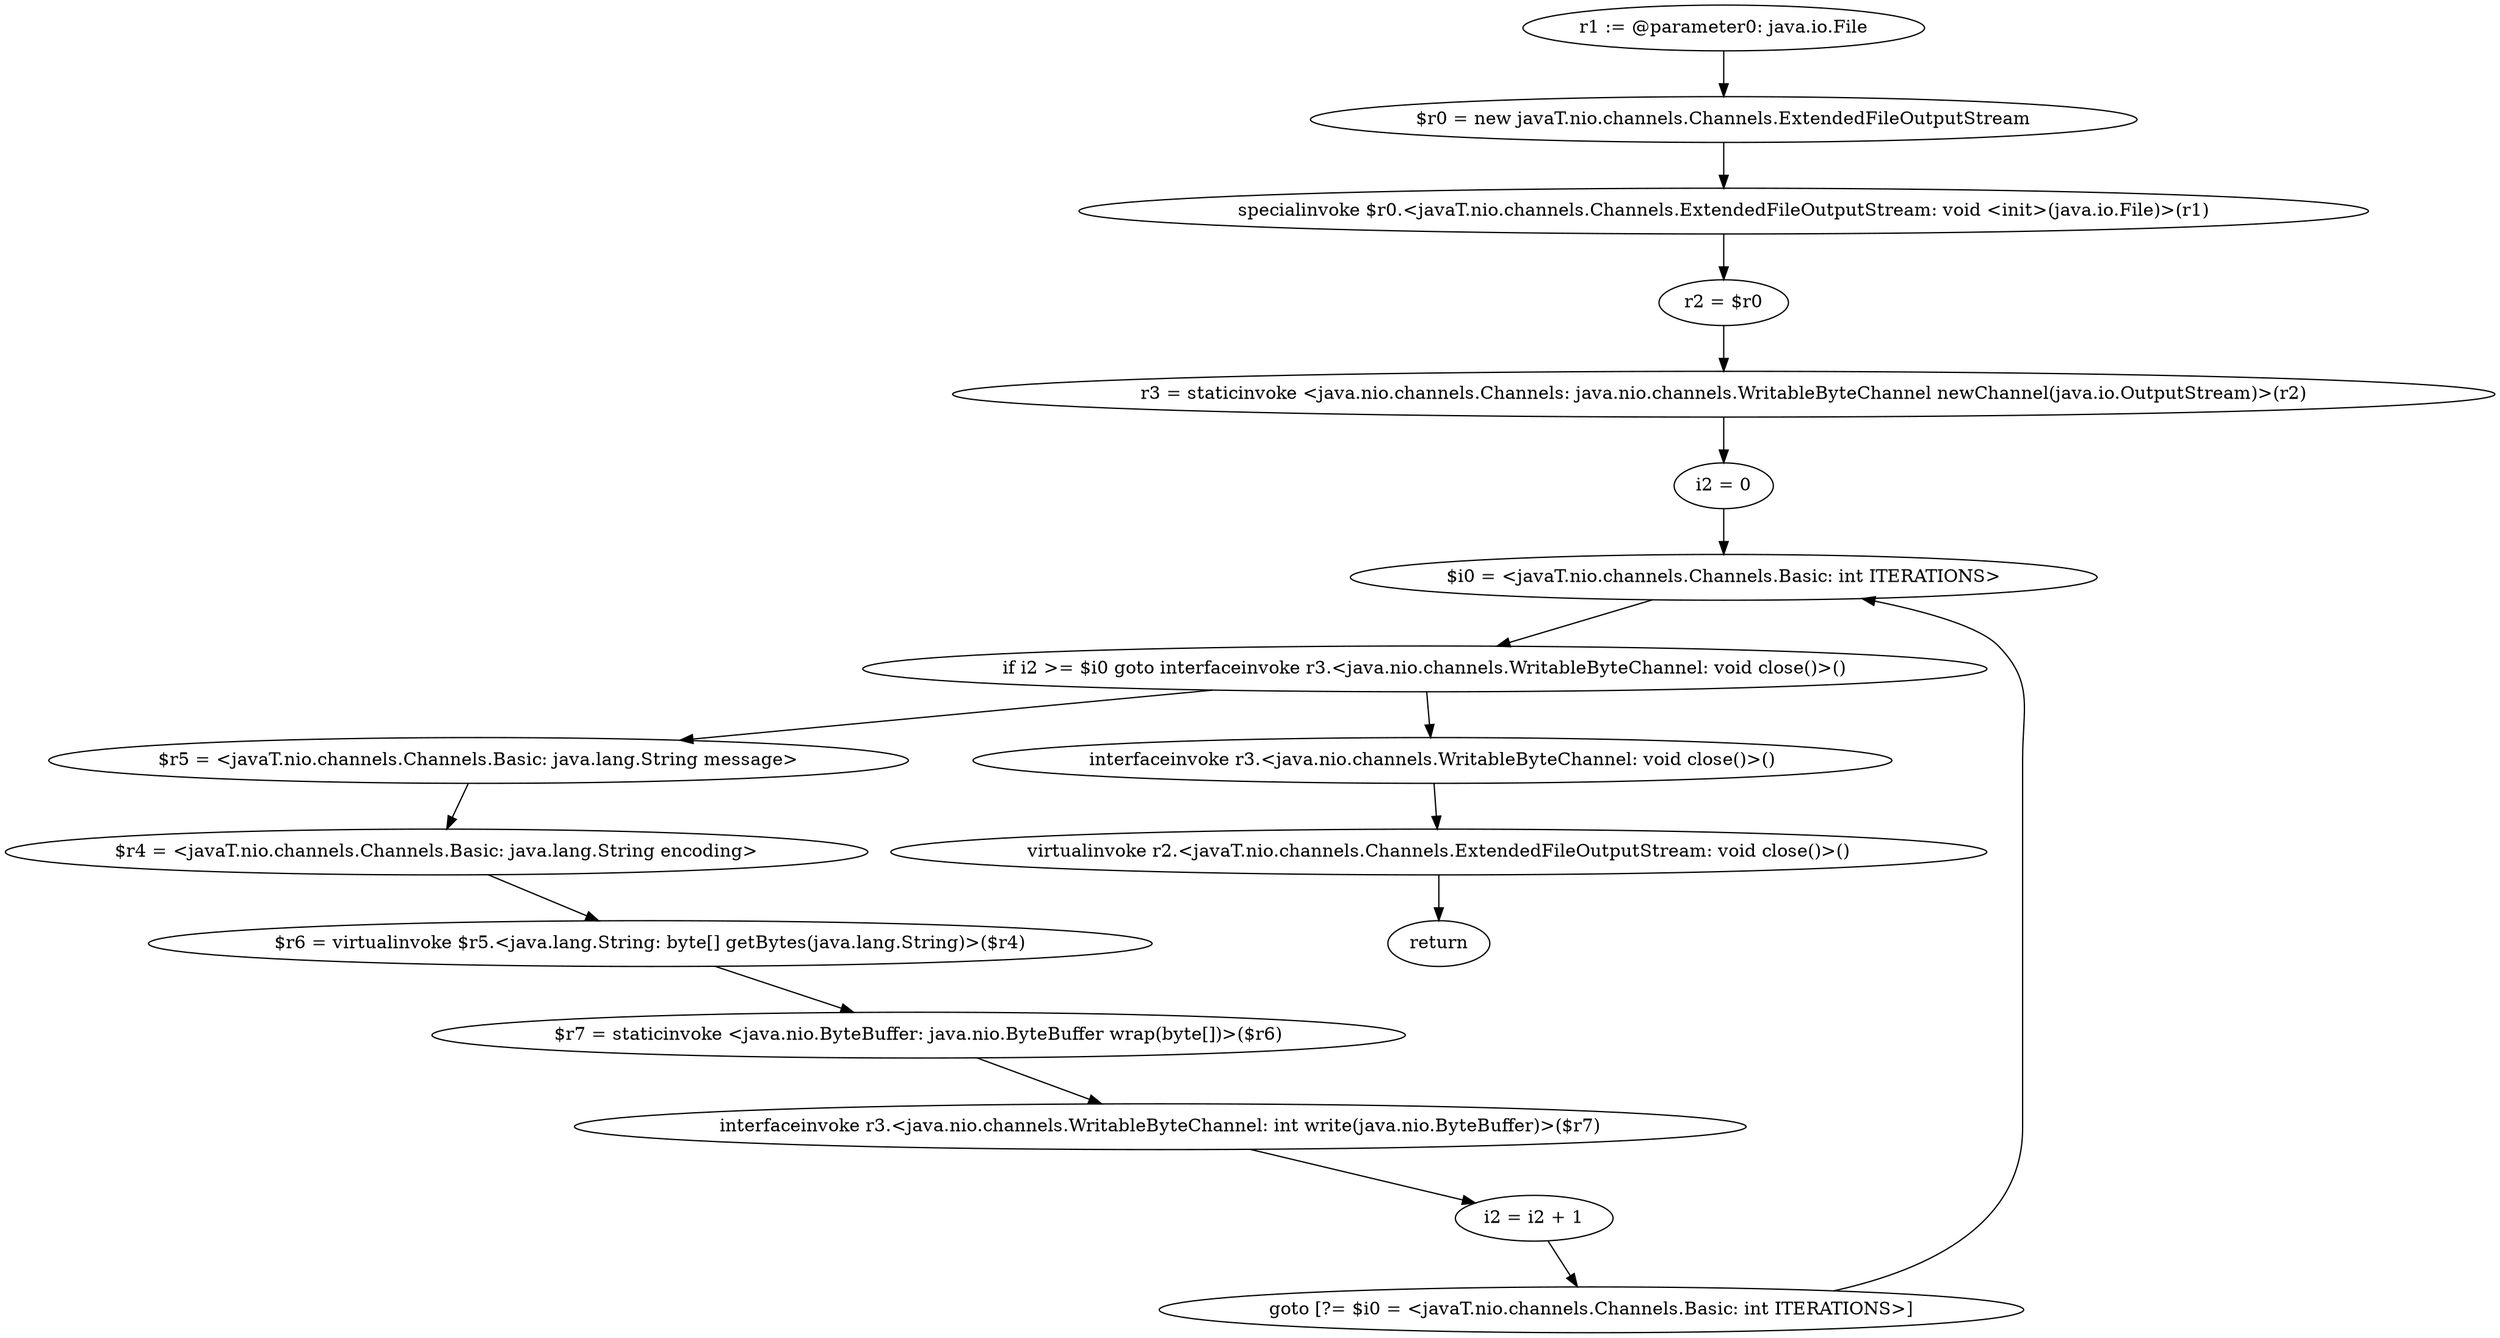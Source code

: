 digraph "unitGraph" {
    "r1 := @parameter0: java.io.File"
    "$r0 = new javaT.nio.channels.Channels.ExtendedFileOutputStream"
    "specialinvoke $r0.<javaT.nio.channels.Channels.ExtendedFileOutputStream: void <init>(java.io.File)>(r1)"
    "r2 = $r0"
    "r3 = staticinvoke <java.nio.channels.Channels: java.nio.channels.WritableByteChannel newChannel(java.io.OutputStream)>(r2)"
    "i2 = 0"
    "$i0 = <javaT.nio.channels.Channels.Basic: int ITERATIONS>"
    "if i2 >= $i0 goto interfaceinvoke r3.<java.nio.channels.WritableByteChannel: void close()>()"
    "$r5 = <javaT.nio.channels.Channels.Basic: java.lang.String message>"
    "$r4 = <javaT.nio.channels.Channels.Basic: java.lang.String encoding>"
    "$r6 = virtualinvoke $r5.<java.lang.String: byte[] getBytes(java.lang.String)>($r4)"
    "$r7 = staticinvoke <java.nio.ByteBuffer: java.nio.ByteBuffer wrap(byte[])>($r6)"
    "interfaceinvoke r3.<java.nio.channels.WritableByteChannel: int write(java.nio.ByteBuffer)>($r7)"
    "i2 = i2 + 1"
    "goto [?= $i0 = <javaT.nio.channels.Channels.Basic: int ITERATIONS>]"
    "interfaceinvoke r3.<java.nio.channels.WritableByteChannel: void close()>()"
    "virtualinvoke r2.<javaT.nio.channels.Channels.ExtendedFileOutputStream: void close()>()"
    "return"
    "r1 := @parameter0: java.io.File"->"$r0 = new javaT.nio.channels.Channels.ExtendedFileOutputStream";
    "$r0 = new javaT.nio.channels.Channels.ExtendedFileOutputStream"->"specialinvoke $r0.<javaT.nio.channels.Channels.ExtendedFileOutputStream: void <init>(java.io.File)>(r1)";
    "specialinvoke $r0.<javaT.nio.channels.Channels.ExtendedFileOutputStream: void <init>(java.io.File)>(r1)"->"r2 = $r0";
    "r2 = $r0"->"r3 = staticinvoke <java.nio.channels.Channels: java.nio.channels.WritableByteChannel newChannel(java.io.OutputStream)>(r2)";
    "r3 = staticinvoke <java.nio.channels.Channels: java.nio.channels.WritableByteChannel newChannel(java.io.OutputStream)>(r2)"->"i2 = 0";
    "i2 = 0"->"$i0 = <javaT.nio.channels.Channels.Basic: int ITERATIONS>";
    "$i0 = <javaT.nio.channels.Channels.Basic: int ITERATIONS>"->"if i2 >= $i0 goto interfaceinvoke r3.<java.nio.channels.WritableByteChannel: void close()>()";
    "if i2 >= $i0 goto interfaceinvoke r3.<java.nio.channels.WritableByteChannel: void close()>()"->"$r5 = <javaT.nio.channels.Channels.Basic: java.lang.String message>";
    "if i2 >= $i0 goto interfaceinvoke r3.<java.nio.channels.WritableByteChannel: void close()>()"->"interfaceinvoke r3.<java.nio.channels.WritableByteChannel: void close()>()";
    "$r5 = <javaT.nio.channels.Channels.Basic: java.lang.String message>"->"$r4 = <javaT.nio.channels.Channels.Basic: java.lang.String encoding>";
    "$r4 = <javaT.nio.channels.Channels.Basic: java.lang.String encoding>"->"$r6 = virtualinvoke $r5.<java.lang.String: byte[] getBytes(java.lang.String)>($r4)";
    "$r6 = virtualinvoke $r5.<java.lang.String: byte[] getBytes(java.lang.String)>($r4)"->"$r7 = staticinvoke <java.nio.ByteBuffer: java.nio.ByteBuffer wrap(byte[])>($r6)";
    "$r7 = staticinvoke <java.nio.ByteBuffer: java.nio.ByteBuffer wrap(byte[])>($r6)"->"interfaceinvoke r3.<java.nio.channels.WritableByteChannel: int write(java.nio.ByteBuffer)>($r7)";
    "interfaceinvoke r3.<java.nio.channels.WritableByteChannel: int write(java.nio.ByteBuffer)>($r7)"->"i2 = i2 + 1";
    "i2 = i2 + 1"->"goto [?= $i0 = <javaT.nio.channels.Channels.Basic: int ITERATIONS>]";
    "goto [?= $i0 = <javaT.nio.channels.Channels.Basic: int ITERATIONS>]"->"$i0 = <javaT.nio.channels.Channels.Basic: int ITERATIONS>";
    "interfaceinvoke r3.<java.nio.channels.WritableByteChannel: void close()>()"->"virtualinvoke r2.<javaT.nio.channels.Channels.ExtendedFileOutputStream: void close()>()";
    "virtualinvoke r2.<javaT.nio.channels.Channels.ExtendedFileOutputStream: void close()>()"->"return";
}
